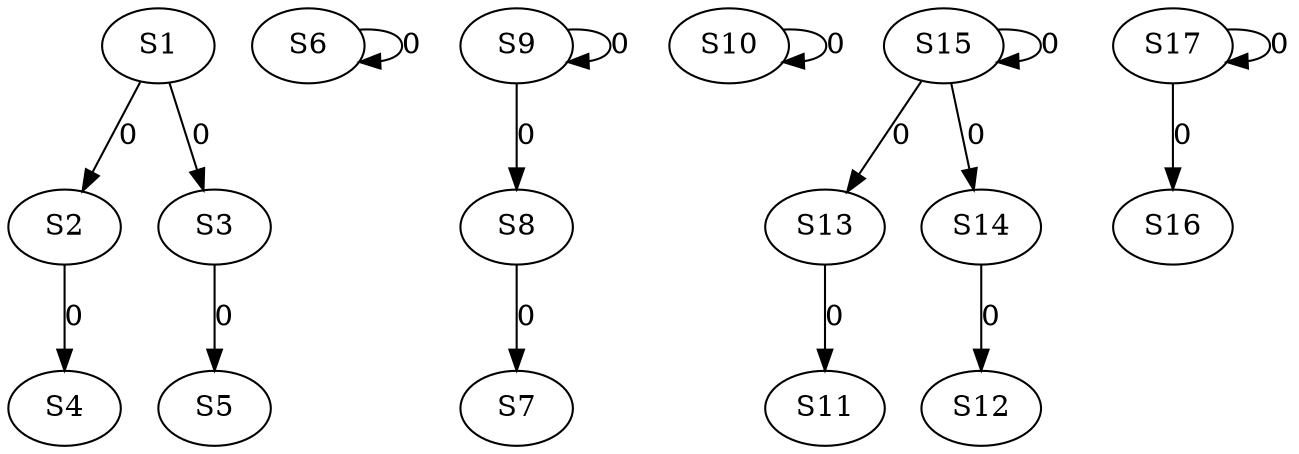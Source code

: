 strict digraph {
	S1 -> S2 [ label = 0 ];
	S1 -> S3 [ label = 0 ];
	S2 -> S4 [ label = 0 ];
	S3 -> S5 [ label = 0 ];
	S6 -> S6 [ label = 0 ];
	S8 -> S7 [ label = 0 ];
	S9 -> S8 [ label = 0 ];
	S9 -> S9 [ label = 0 ];
	S10 -> S10 [ label = 0 ];
	S13 -> S11 [ label = 0 ];
	S14 -> S12 [ label = 0 ];
	S15 -> S13 [ label = 0 ];
	S15 -> S14 [ label = 0 ];
	S15 -> S15 [ label = 0 ];
	S17 -> S16 [ label = 0 ];
	S17 -> S17 [ label = 0 ];
}